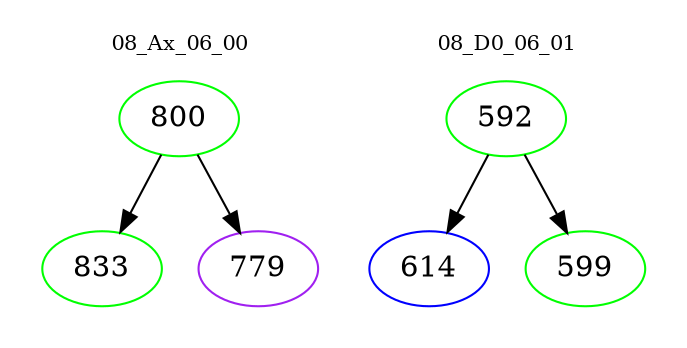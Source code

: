 digraph{
subgraph cluster_0 {
color = white
label = "08_Ax_06_00";
fontsize=10;
T0_800 [label="800", color="green"]
T0_800 -> T0_833 [color="black"]
T0_833 [label="833", color="green"]
T0_800 -> T0_779 [color="black"]
T0_779 [label="779", color="purple"]
}
subgraph cluster_1 {
color = white
label = "08_D0_06_01";
fontsize=10;
T1_592 [label="592", color="green"]
T1_592 -> T1_614 [color="black"]
T1_614 [label="614", color="blue"]
T1_592 -> T1_599 [color="black"]
T1_599 [label="599", color="green"]
}
}

